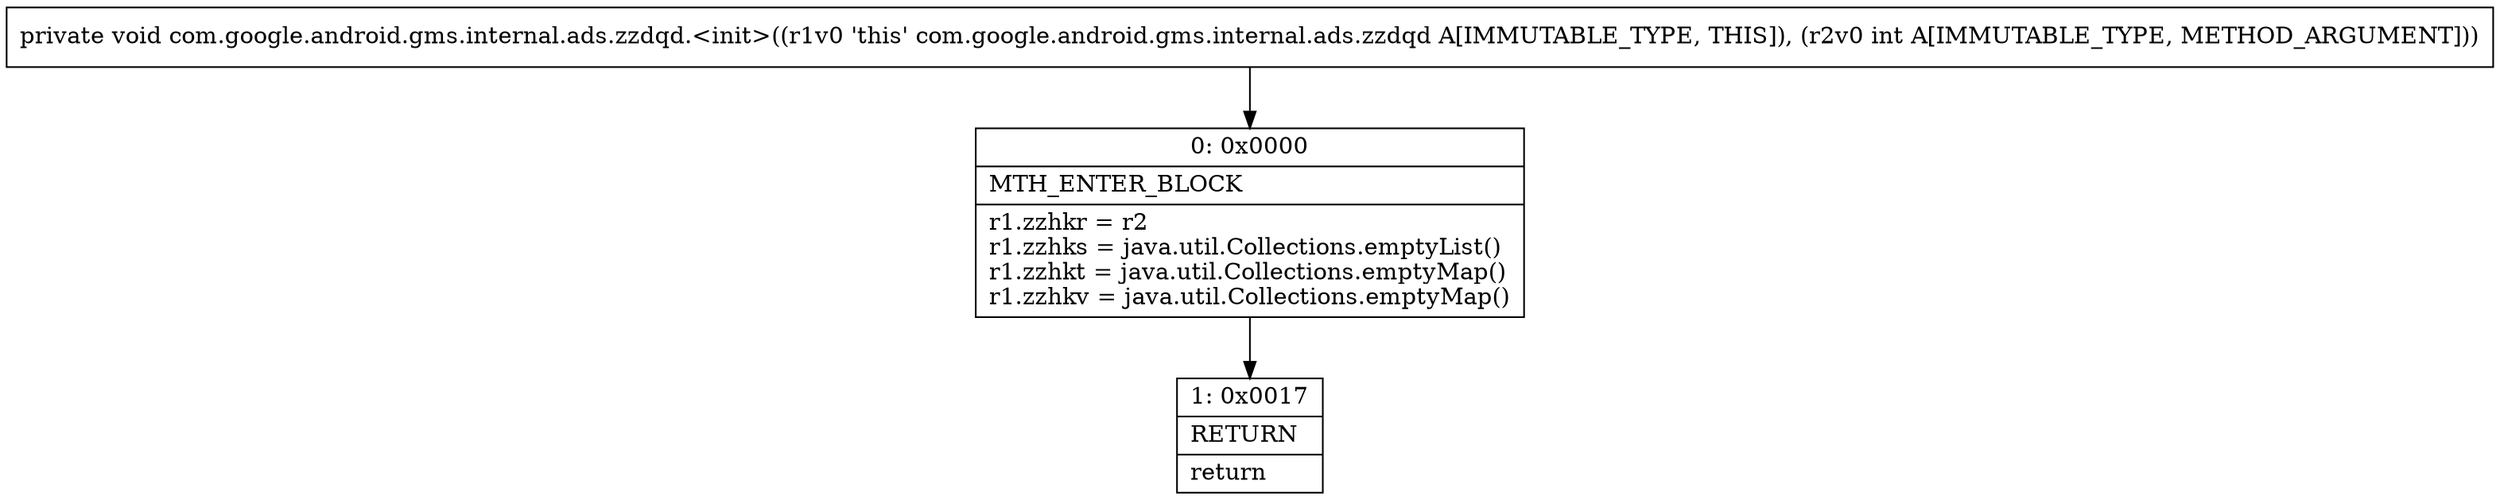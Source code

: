 digraph "CFG forcom.google.android.gms.internal.ads.zzdqd.\<init\>(I)V" {
Node_0 [shape=record,label="{0\:\ 0x0000|MTH_ENTER_BLOCK\l|r1.zzhkr = r2\lr1.zzhks = java.util.Collections.emptyList()\lr1.zzhkt = java.util.Collections.emptyMap()\lr1.zzhkv = java.util.Collections.emptyMap()\l}"];
Node_1 [shape=record,label="{1\:\ 0x0017|RETURN\l|return\l}"];
MethodNode[shape=record,label="{private void com.google.android.gms.internal.ads.zzdqd.\<init\>((r1v0 'this' com.google.android.gms.internal.ads.zzdqd A[IMMUTABLE_TYPE, THIS]), (r2v0 int A[IMMUTABLE_TYPE, METHOD_ARGUMENT])) }"];
MethodNode -> Node_0;
Node_0 -> Node_1;
}

